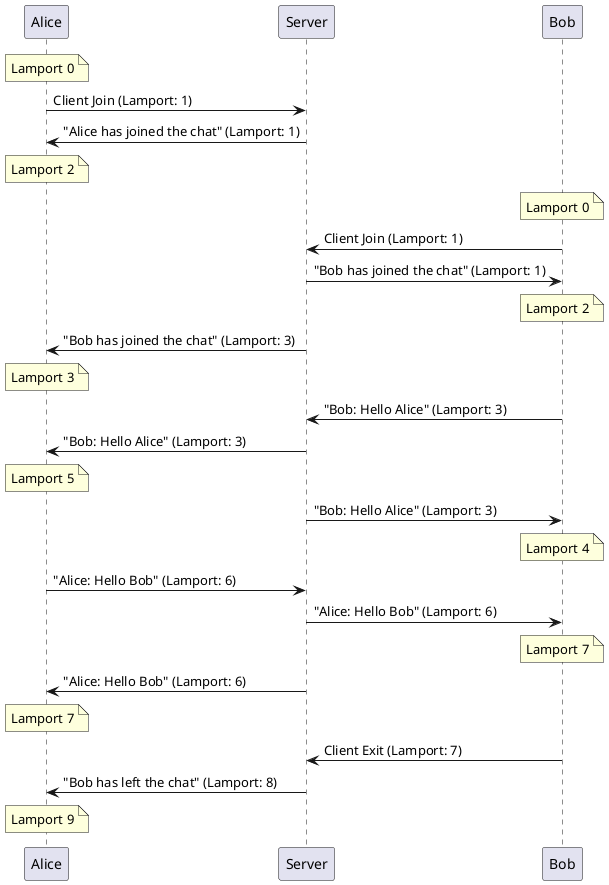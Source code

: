 @startuml
note over Alice : Lamport 0
Alice -> Server: Client Join (Lamport: 1)
Server -> Alice: "Alice has joined the chat" (Lamport: 1)
note over Alice : Lamport 2

note over Bob : Lamport 0
Bob -> Server: Client Join (Lamport: 1)
Server -> Bob: "Bob has joined the chat" (Lamport: 1)
note over Bob : Lamport 2

Server -> Alice: "Bob has joined the chat" (Lamport: 3)
note over Alice : Lamport 3

Bob -> Server: "Bob: Hello Alice" (Lamport: 3)

Server -> Alice: "Bob: Hello Alice" (Lamport: 3)
note over Alice : Lamport 5

Server -> Bob: "Bob: Hello Alice" (Lamport: 3)
note over Bob : Lamport 4

Alice -> Server: "Alice: Hello Bob" (Lamport: 6)
Server -> Bob: "Alice: Hello Bob" (Lamport: 6)
note over Bob : Lamport 7

Server -> Alice: "Alice: Hello Bob" (Lamport: 6)
note over Alice : Lamport 7

Bob -> Server: Client Exit (Lamport: 7)
Server -> Alice: "Bob has left the chat" (Lamport: 8)
note over Alice : Lamport 9

@enduml
